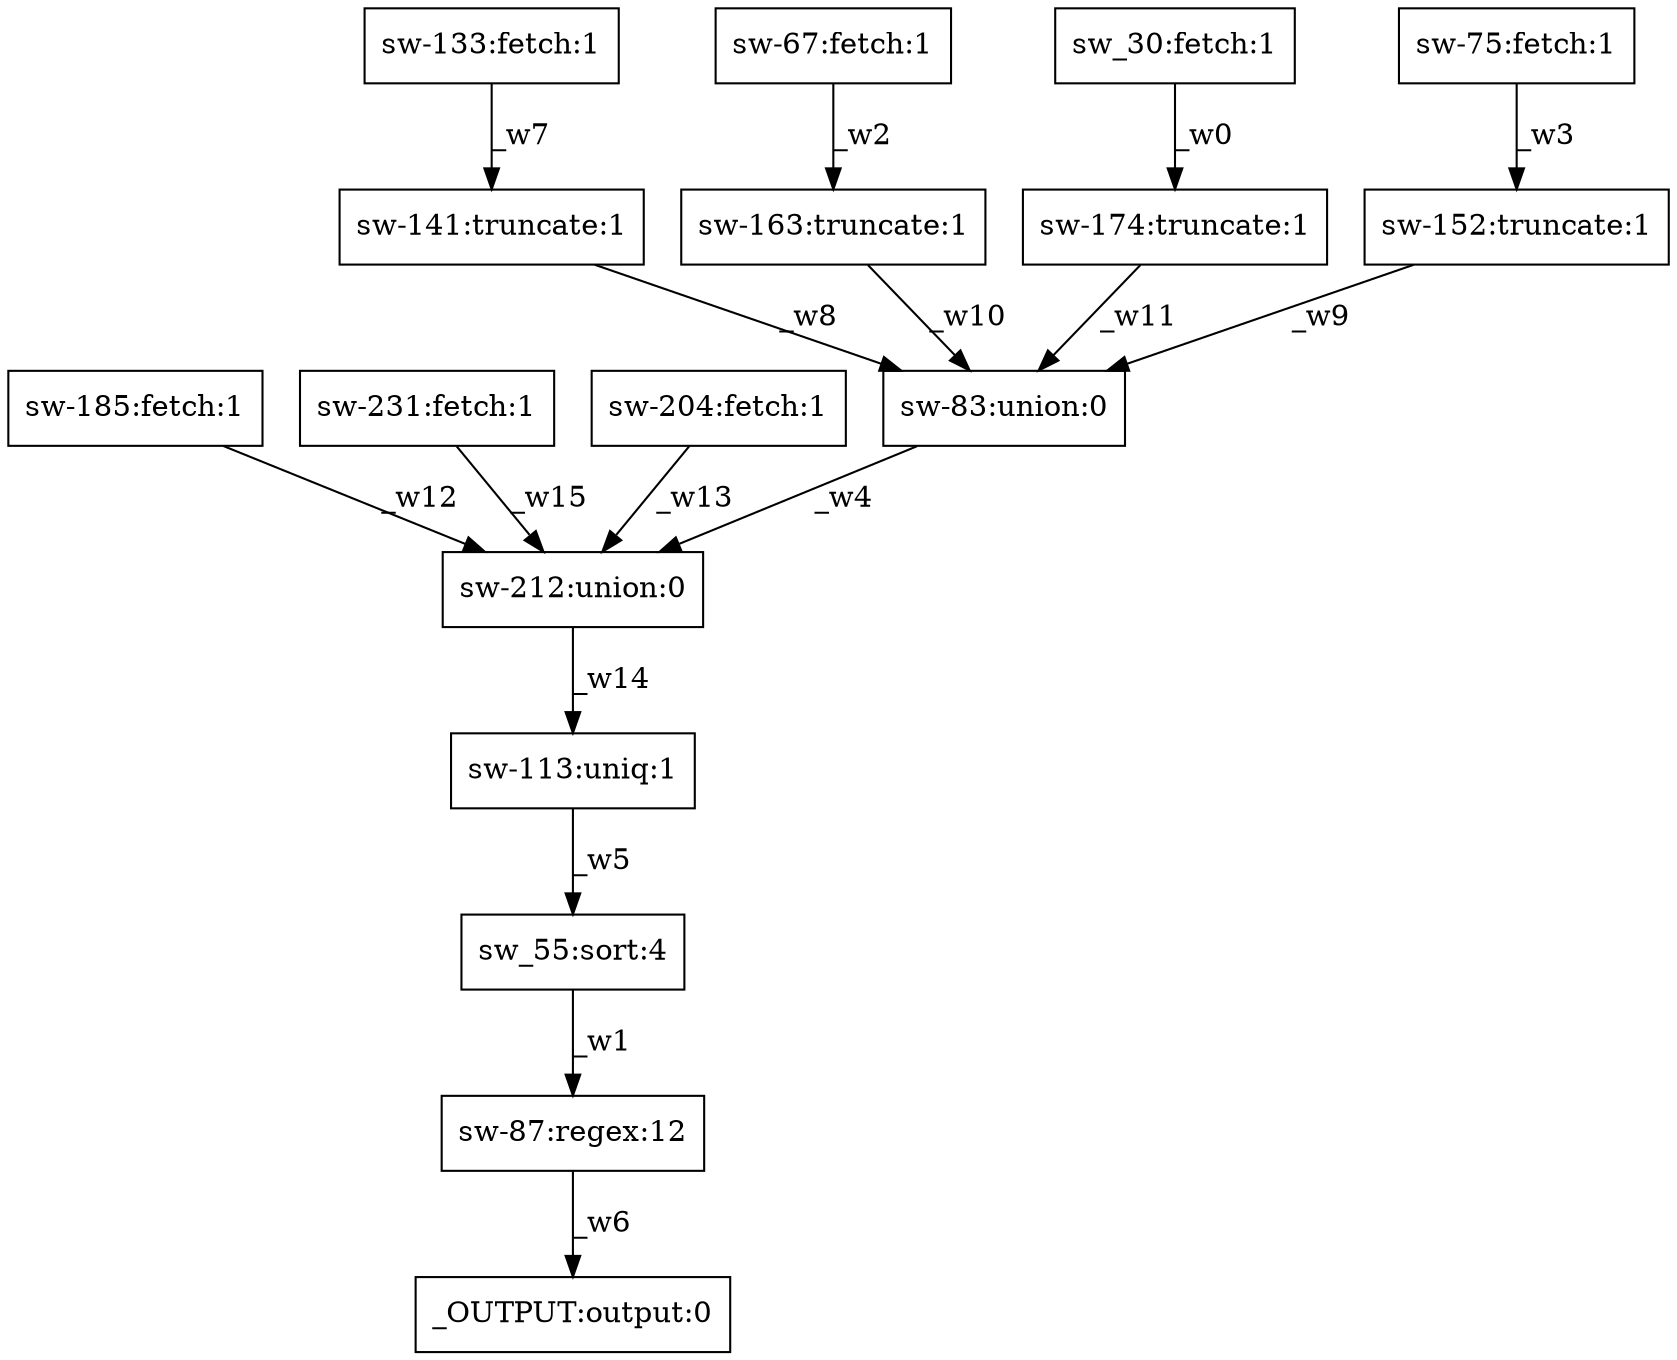 digraph test1 { node [shape=box] "sw-152" [label="sw-152:truncate:1"];"sw-141" [label="sw-141:truncate:1"];"_OUTPUT" [label="_OUTPUT:output:0"];"sw-75" [label="sw-75:fetch:1"];"sw-133" [label="sw-133:fetch:1"];"sw-185" [label="sw-185:fetch:1"];"sw-163" [label="sw-163:truncate:1"];"sw-174" [label="sw-174:truncate:1"];"sw-231" [label="sw-231:fetch:1"];"sw-212" [label="sw-212:union:0"];"sw_30" [label="sw_30:fetch:1"];"sw-87" [label="sw-87:regex:12"];"sw-83" [label="sw-83:union:0"];"sw-113" [label="sw-113:uniq:1"];"sw-67" [label="sw-67:fetch:1"];"sw_55" [label="sw_55:sort:4"];"sw-204" [label="sw-204:fetch:1"];"sw_30" -> "sw-174" [label="_w0"];"sw_55" -> "sw-87" [label="_w1"];"sw-67" -> "sw-163" [label="_w2"];"sw-75" -> "sw-152" [label="_w3"];"sw-83" -> "sw-212" [label="_w4"];"sw-113" -> "sw_55" [label="_w5"];"sw-87" -> "_OUTPUT" [label="_w6"];"sw-133" -> "sw-141" [label="_w7"];"sw-141" -> "sw-83" [label="_w8"];"sw-152" -> "sw-83" [label="_w9"];"sw-163" -> "sw-83" [label="_w10"];"sw-174" -> "sw-83" [label="_w11"];"sw-185" -> "sw-212" [label="_w12"];"sw-204" -> "sw-212" [label="_w13"];"sw-212" -> "sw-113" [label="_w14"];"sw-231" -> "sw-212" [label="_w15"];}